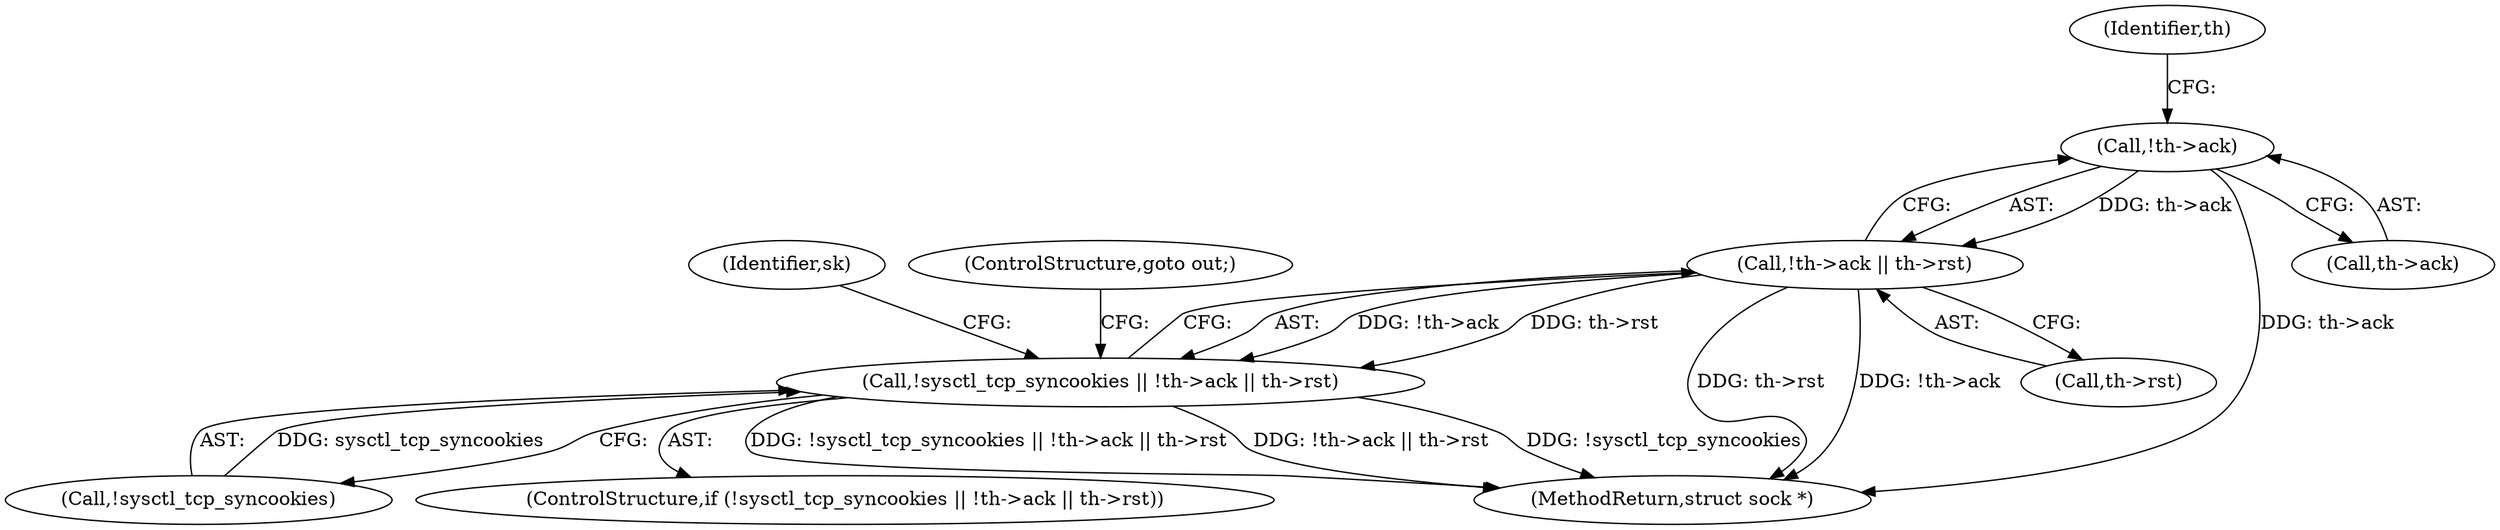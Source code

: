 digraph "0_linux_45f6fad84cc305103b28d73482b344d7f5b76f39_14@pointer" {
"1000147" [label="(Call,!th->ack)"];
"1000146" [label="(Call,!th->ack || th->rst)"];
"1000143" [label="(Call,!sysctl_tcp_syncookies || !th->ack || th->rst)"];
"1000147" [label="(Call,!th->ack)"];
"1000151" [label="(Call,th->rst)"];
"1000157" [label="(Identifier,sk)"];
"1000148" [label="(Call,th->ack)"];
"1000561" [label="(MethodReturn,struct sock *)"];
"1000152" [label="(Identifier,th)"];
"1000146" [label="(Call,!th->ack || th->rst)"];
"1000143" [label="(Call,!sysctl_tcp_syncookies || !th->ack || th->rst)"];
"1000144" [label="(Call,!sysctl_tcp_syncookies)"];
"1000142" [label="(ControlStructure,if (!sysctl_tcp_syncookies || !th->ack || th->rst))"];
"1000154" [label="(ControlStructure,goto out;)"];
"1000147" -> "1000146"  [label="AST: "];
"1000147" -> "1000148"  [label="CFG: "];
"1000148" -> "1000147"  [label="AST: "];
"1000152" -> "1000147"  [label="CFG: "];
"1000146" -> "1000147"  [label="CFG: "];
"1000147" -> "1000561"  [label="DDG: th->ack"];
"1000147" -> "1000146"  [label="DDG: th->ack"];
"1000146" -> "1000143"  [label="AST: "];
"1000146" -> "1000151"  [label="CFG: "];
"1000151" -> "1000146"  [label="AST: "];
"1000143" -> "1000146"  [label="CFG: "];
"1000146" -> "1000561"  [label="DDG: th->rst"];
"1000146" -> "1000561"  [label="DDG: !th->ack"];
"1000146" -> "1000143"  [label="DDG: !th->ack"];
"1000146" -> "1000143"  [label="DDG: th->rst"];
"1000143" -> "1000142"  [label="AST: "];
"1000143" -> "1000144"  [label="CFG: "];
"1000144" -> "1000143"  [label="AST: "];
"1000154" -> "1000143"  [label="CFG: "];
"1000157" -> "1000143"  [label="CFG: "];
"1000143" -> "1000561"  [label="DDG: !sysctl_tcp_syncookies"];
"1000143" -> "1000561"  [label="DDG: !sysctl_tcp_syncookies || !th->ack || th->rst"];
"1000143" -> "1000561"  [label="DDG: !th->ack || th->rst"];
"1000144" -> "1000143"  [label="DDG: sysctl_tcp_syncookies"];
}
